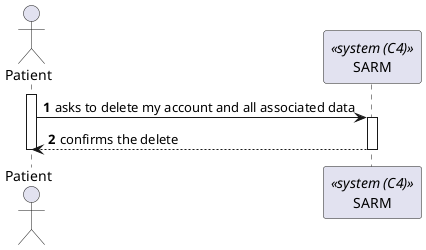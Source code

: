 @startuml process-view
autonumber

actor "Patient" as Patient
participant SARM as "SARM" <<system (C4)>>

activate Patient

    Patient -> SARM : asks to delete my account and all associated data
    
    activate SARM

        SARM --> Patient : confirms the delete

    deactivate SARM

deactivate Patient

@enduml